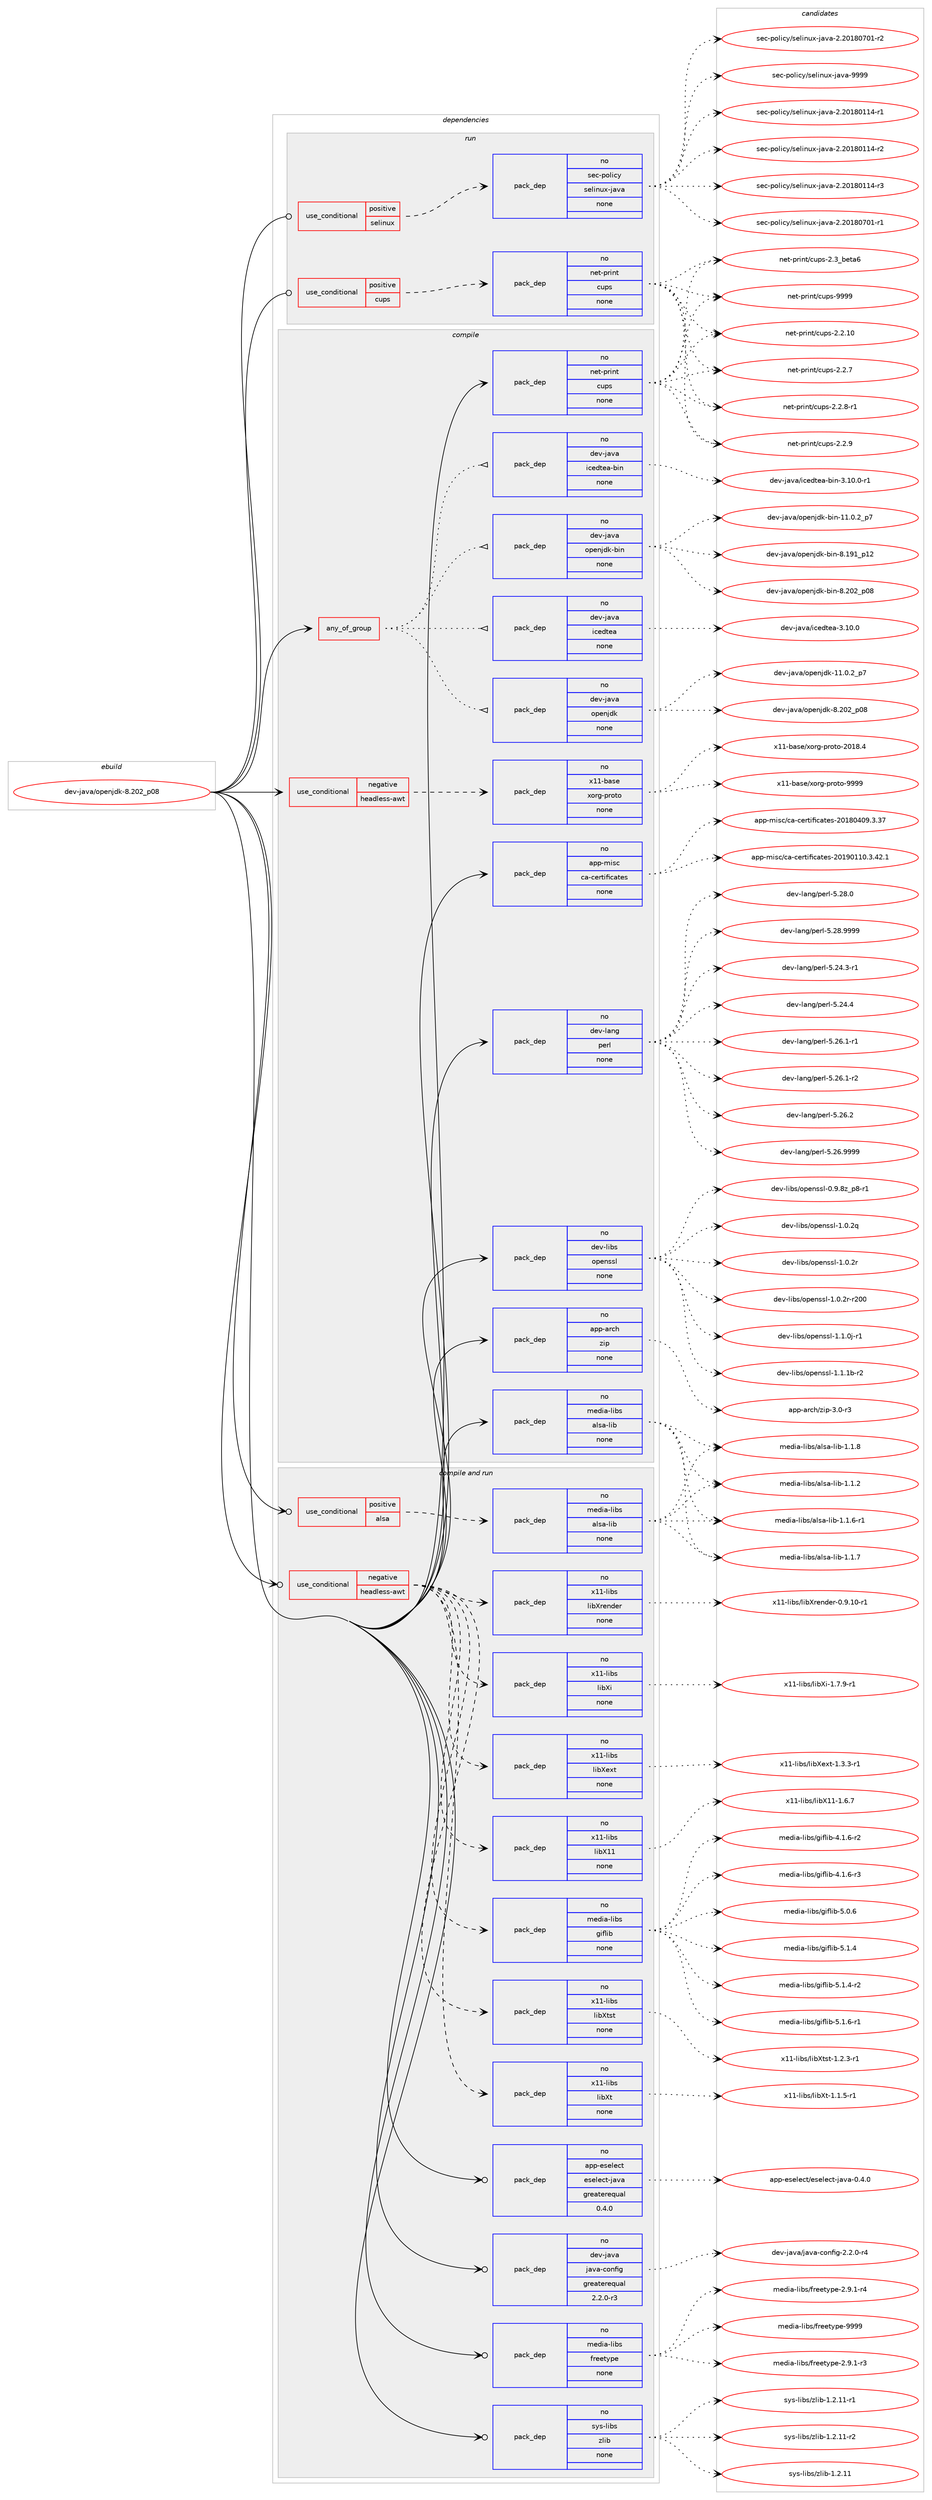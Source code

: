digraph prolog {

# *************
# Graph options
# *************

newrank=true;
concentrate=true;
compound=true;
graph [rankdir=LR,fontname=Helvetica,fontsize=10,ranksep=1.5];#, ranksep=2.5, nodesep=0.2];
edge  [arrowhead=vee];
node  [fontname=Helvetica,fontsize=10];

# **********
# The ebuild
# **********

subgraph cluster_leftcol {
color=gray;
rank=same;
label=<<i>ebuild</i>>;
id [label="dev-java/openjdk-8.202_p08", color=red, width=4, href="../dev-java/openjdk-8.202_p08.svg"];
}

# ****************
# The dependencies
# ****************

subgraph cluster_midcol {
color=gray;
label=<<i>dependencies</i>>;
subgraph cluster_compile {
fillcolor="#eeeeee";
style=filled;
label=<<i>compile</i>>;
subgraph any21895 {
dependency1356059 [label=<<TABLE BORDER="0" CELLBORDER="1" CELLSPACING="0" CELLPADDING="4"><TR><TD CELLPADDING="10">any_of_group</TD></TR></TABLE>>, shape=none, color=red];subgraph pack970479 {
dependency1356060 [label=<<TABLE BORDER="0" CELLBORDER="1" CELLSPACING="0" CELLPADDING="4" WIDTH="220"><TR><TD ROWSPAN="6" CELLPADDING="30">pack_dep</TD></TR><TR><TD WIDTH="110">no</TD></TR><TR><TD>dev-java</TD></TR><TR><TD>openjdk-bin</TD></TR><TR><TD>none</TD></TR><TR><TD></TD></TR></TABLE>>, shape=none, color=blue];
}
dependency1356059:e -> dependency1356060:w [weight=20,style="dotted",arrowhead="oinv"];
subgraph pack970480 {
dependency1356061 [label=<<TABLE BORDER="0" CELLBORDER="1" CELLSPACING="0" CELLPADDING="4" WIDTH="220"><TR><TD ROWSPAN="6" CELLPADDING="30">pack_dep</TD></TR><TR><TD WIDTH="110">no</TD></TR><TR><TD>dev-java</TD></TR><TR><TD>icedtea-bin</TD></TR><TR><TD>none</TD></TR><TR><TD></TD></TR></TABLE>>, shape=none, color=blue];
}
dependency1356059:e -> dependency1356061:w [weight=20,style="dotted",arrowhead="oinv"];
subgraph pack970481 {
dependency1356062 [label=<<TABLE BORDER="0" CELLBORDER="1" CELLSPACING="0" CELLPADDING="4" WIDTH="220"><TR><TD ROWSPAN="6" CELLPADDING="30">pack_dep</TD></TR><TR><TD WIDTH="110">no</TD></TR><TR><TD>dev-java</TD></TR><TR><TD>openjdk</TD></TR><TR><TD>none</TD></TR><TR><TD></TD></TR></TABLE>>, shape=none, color=blue];
}
dependency1356059:e -> dependency1356062:w [weight=20,style="dotted",arrowhead="oinv"];
subgraph pack970482 {
dependency1356063 [label=<<TABLE BORDER="0" CELLBORDER="1" CELLSPACING="0" CELLPADDING="4" WIDTH="220"><TR><TD ROWSPAN="6" CELLPADDING="30">pack_dep</TD></TR><TR><TD WIDTH="110">no</TD></TR><TR><TD>dev-java</TD></TR><TR><TD>icedtea</TD></TR><TR><TD>none</TD></TR><TR><TD></TD></TR></TABLE>>, shape=none, color=blue];
}
dependency1356059:e -> dependency1356063:w [weight=20,style="dotted",arrowhead="oinv"];
}
id:e -> dependency1356059:w [weight=20,style="solid",arrowhead="vee"];
subgraph cond363133 {
dependency1356064 [label=<<TABLE BORDER="0" CELLBORDER="1" CELLSPACING="0" CELLPADDING="4"><TR><TD ROWSPAN="3" CELLPADDING="10">use_conditional</TD></TR><TR><TD>negative</TD></TR><TR><TD>headless-awt</TD></TR></TABLE>>, shape=none, color=red];
subgraph pack970483 {
dependency1356065 [label=<<TABLE BORDER="0" CELLBORDER="1" CELLSPACING="0" CELLPADDING="4" WIDTH="220"><TR><TD ROWSPAN="6" CELLPADDING="30">pack_dep</TD></TR><TR><TD WIDTH="110">no</TD></TR><TR><TD>x11-base</TD></TR><TR><TD>xorg-proto</TD></TR><TR><TD>none</TD></TR><TR><TD></TD></TR></TABLE>>, shape=none, color=blue];
}
dependency1356064:e -> dependency1356065:w [weight=20,style="dashed",arrowhead="vee"];
}
id:e -> dependency1356064:w [weight=20,style="solid",arrowhead="vee"];
subgraph pack970484 {
dependency1356066 [label=<<TABLE BORDER="0" CELLBORDER="1" CELLSPACING="0" CELLPADDING="4" WIDTH="220"><TR><TD ROWSPAN="6" CELLPADDING="30">pack_dep</TD></TR><TR><TD WIDTH="110">no</TD></TR><TR><TD>app-arch</TD></TR><TR><TD>zip</TD></TR><TR><TD>none</TD></TR><TR><TD></TD></TR></TABLE>>, shape=none, color=blue];
}
id:e -> dependency1356066:w [weight=20,style="solid",arrowhead="vee"];
subgraph pack970485 {
dependency1356067 [label=<<TABLE BORDER="0" CELLBORDER="1" CELLSPACING="0" CELLPADDING="4" WIDTH="220"><TR><TD ROWSPAN="6" CELLPADDING="30">pack_dep</TD></TR><TR><TD WIDTH="110">no</TD></TR><TR><TD>app-misc</TD></TR><TR><TD>ca-certificates</TD></TR><TR><TD>none</TD></TR><TR><TD></TD></TR></TABLE>>, shape=none, color=blue];
}
id:e -> dependency1356067:w [weight=20,style="solid",arrowhead="vee"];
subgraph pack970486 {
dependency1356068 [label=<<TABLE BORDER="0" CELLBORDER="1" CELLSPACING="0" CELLPADDING="4" WIDTH="220"><TR><TD ROWSPAN="6" CELLPADDING="30">pack_dep</TD></TR><TR><TD WIDTH="110">no</TD></TR><TR><TD>dev-lang</TD></TR><TR><TD>perl</TD></TR><TR><TD>none</TD></TR><TR><TD></TD></TR></TABLE>>, shape=none, color=blue];
}
id:e -> dependency1356068:w [weight=20,style="solid",arrowhead="vee"];
subgraph pack970487 {
dependency1356069 [label=<<TABLE BORDER="0" CELLBORDER="1" CELLSPACING="0" CELLPADDING="4" WIDTH="220"><TR><TD ROWSPAN="6" CELLPADDING="30">pack_dep</TD></TR><TR><TD WIDTH="110">no</TD></TR><TR><TD>dev-libs</TD></TR><TR><TD>openssl</TD></TR><TR><TD>none</TD></TR><TR><TD></TD></TR></TABLE>>, shape=none, color=blue];
}
id:e -> dependency1356069:w [weight=20,style="solid",arrowhead="vee"];
subgraph pack970488 {
dependency1356070 [label=<<TABLE BORDER="0" CELLBORDER="1" CELLSPACING="0" CELLPADDING="4" WIDTH="220"><TR><TD ROWSPAN="6" CELLPADDING="30">pack_dep</TD></TR><TR><TD WIDTH="110">no</TD></TR><TR><TD>media-libs</TD></TR><TR><TD>alsa-lib</TD></TR><TR><TD>none</TD></TR><TR><TD></TD></TR></TABLE>>, shape=none, color=blue];
}
id:e -> dependency1356070:w [weight=20,style="solid",arrowhead="vee"];
subgraph pack970489 {
dependency1356071 [label=<<TABLE BORDER="0" CELLBORDER="1" CELLSPACING="0" CELLPADDING="4" WIDTH="220"><TR><TD ROWSPAN="6" CELLPADDING="30">pack_dep</TD></TR><TR><TD WIDTH="110">no</TD></TR><TR><TD>net-print</TD></TR><TR><TD>cups</TD></TR><TR><TD>none</TD></TR><TR><TD></TD></TR></TABLE>>, shape=none, color=blue];
}
id:e -> dependency1356071:w [weight=20,style="solid",arrowhead="vee"];
}
subgraph cluster_compileandrun {
fillcolor="#eeeeee";
style=filled;
label=<<i>compile and run</i>>;
subgraph cond363134 {
dependency1356072 [label=<<TABLE BORDER="0" CELLBORDER="1" CELLSPACING="0" CELLPADDING="4"><TR><TD ROWSPAN="3" CELLPADDING="10">use_conditional</TD></TR><TR><TD>negative</TD></TR><TR><TD>headless-awt</TD></TR></TABLE>>, shape=none, color=red];
subgraph pack970490 {
dependency1356073 [label=<<TABLE BORDER="0" CELLBORDER="1" CELLSPACING="0" CELLPADDING="4" WIDTH="220"><TR><TD ROWSPAN="6" CELLPADDING="30">pack_dep</TD></TR><TR><TD WIDTH="110">no</TD></TR><TR><TD>media-libs</TD></TR><TR><TD>giflib</TD></TR><TR><TD>none</TD></TR><TR><TD></TD></TR></TABLE>>, shape=none, color=blue];
}
dependency1356072:e -> dependency1356073:w [weight=20,style="dashed",arrowhead="vee"];
subgraph pack970491 {
dependency1356074 [label=<<TABLE BORDER="0" CELLBORDER="1" CELLSPACING="0" CELLPADDING="4" WIDTH="220"><TR><TD ROWSPAN="6" CELLPADDING="30">pack_dep</TD></TR><TR><TD WIDTH="110">no</TD></TR><TR><TD>x11-libs</TD></TR><TR><TD>libX11</TD></TR><TR><TD>none</TD></TR><TR><TD></TD></TR></TABLE>>, shape=none, color=blue];
}
dependency1356072:e -> dependency1356074:w [weight=20,style="dashed",arrowhead="vee"];
subgraph pack970492 {
dependency1356075 [label=<<TABLE BORDER="0" CELLBORDER="1" CELLSPACING="0" CELLPADDING="4" WIDTH="220"><TR><TD ROWSPAN="6" CELLPADDING="30">pack_dep</TD></TR><TR><TD WIDTH="110">no</TD></TR><TR><TD>x11-libs</TD></TR><TR><TD>libXext</TD></TR><TR><TD>none</TD></TR><TR><TD></TD></TR></TABLE>>, shape=none, color=blue];
}
dependency1356072:e -> dependency1356075:w [weight=20,style="dashed",arrowhead="vee"];
subgraph pack970493 {
dependency1356076 [label=<<TABLE BORDER="0" CELLBORDER="1" CELLSPACING="0" CELLPADDING="4" WIDTH="220"><TR><TD ROWSPAN="6" CELLPADDING="30">pack_dep</TD></TR><TR><TD WIDTH="110">no</TD></TR><TR><TD>x11-libs</TD></TR><TR><TD>libXi</TD></TR><TR><TD>none</TD></TR><TR><TD></TD></TR></TABLE>>, shape=none, color=blue];
}
dependency1356072:e -> dependency1356076:w [weight=20,style="dashed",arrowhead="vee"];
subgraph pack970494 {
dependency1356077 [label=<<TABLE BORDER="0" CELLBORDER="1" CELLSPACING="0" CELLPADDING="4" WIDTH="220"><TR><TD ROWSPAN="6" CELLPADDING="30">pack_dep</TD></TR><TR><TD WIDTH="110">no</TD></TR><TR><TD>x11-libs</TD></TR><TR><TD>libXrender</TD></TR><TR><TD>none</TD></TR><TR><TD></TD></TR></TABLE>>, shape=none, color=blue];
}
dependency1356072:e -> dependency1356077:w [weight=20,style="dashed",arrowhead="vee"];
subgraph pack970495 {
dependency1356078 [label=<<TABLE BORDER="0" CELLBORDER="1" CELLSPACING="0" CELLPADDING="4" WIDTH="220"><TR><TD ROWSPAN="6" CELLPADDING="30">pack_dep</TD></TR><TR><TD WIDTH="110">no</TD></TR><TR><TD>x11-libs</TD></TR><TR><TD>libXt</TD></TR><TR><TD>none</TD></TR><TR><TD></TD></TR></TABLE>>, shape=none, color=blue];
}
dependency1356072:e -> dependency1356078:w [weight=20,style="dashed",arrowhead="vee"];
subgraph pack970496 {
dependency1356079 [label=<<TABLE BORDER="0" CELLBORDER="1" CELLSPACING="0" CELLPADDING="4" WIDTH="220"><TR><TD ROWSPAN="6" CELLPADDING="30">pack_dep</TD></TR><TR><TD WIDTH="110">no</TD></TR><TR><TD>x11-libs</TD></TR><TR><TD>libXtst</TD></TR><TR><TD>none</TD></TR><TR><TD></TD></TR></TABLE>>, shape=none, color=blue];
}
dependency1356072:e -> dependency1356079:w [weight=20,style="dashed",arrowhead="vee"];
}
id:e -> dependency1356072:w [weight=20,style="solid",arrowhead="odotvee"];
subgraph cond363135 {
dependency1356080 [label=<<TABLE BORDER="0" CELLBORDER="1" CELLSPACING="0" CELLPADDING="4"><TR><TD ROWSPAN="3" CELLPADDING="10">use_conditional</TD></TR><TR><TD>positive</TD></TR><TR><TD>alsa</TD></TR></TABLE>>, shape=none, color=red];
subgraph pack970497 {
dependency1356081 [label=<<TABLE BORDER="0" CELLBORDER="1" CELLSPACING="0" CELLPADDING="4" WIDTH="220"><TR><TD ROWSPAN="6" CELLPADDING="30">pack_dep</TD></TR><TR><TD WIDTH="110">no</TD></TR><TR><TD>media-libs</TD></TR><TR><TD>alsa-lib</TD></TR><TR><TD>none</TD></TR><TR><TD></TD></TR></TABLE>>, shape=none, color=blue];
}
dependency1356080:e -> dependency1356081:w [weight=20,style="dashed",arrowhead="vee"];
}
id:e -> dependency1356080:w [weight=20,style="solid",arrowhead="odotvee"];
subgraph pack970498 {
dependency1356082 [label=<<TABLE BORDER="0" CELLBORDER="1" CELLSPACING="0" CELLPADDING="4" WIDTH="220"><TR><TD ROWSPAN="6" CELLPADDING="30">pack_dep</TD></TR><TR><TD WIDTH="110">no</TD></TR><TR><TD>app-eselect</TD></TR><TR><TD>eselect-java</TD></TR><TR><TD>greaterequal</TD></TR><TR><TD>0.4.0</TD></TR></TABLE>>, shape=none, color=blue];
}
id:e -> dependency1356082:w [weight=20,style="solid",arrowhead="odotvee"];
subgraph pack970499 {
dependency1356083 [label=<<TABLE BORDER="0" CELLBORDER="1" CELLSPACING="0" CELLPADDING="4" WIDTH="220"><TR><TD ROWSPAN="6" CELLPADDING="30">pack_dep</TD></TR><TR><TD WIDTH="110">no</TD></TR><TR><TD>dev-java</TD></TR><TR><TD>java-config</TD></TR><TR><TD>greaterequal</TD></TR><TR><TD>2.2.0-r3</TD></TR></TABLE>>, shape=none, color=blue];
}
id:e -> dependency1356083:w [weight=20,style="solid",arrowhead="odotvee"];
subgraph pack970500 {
dependency1356084 [label=<<TABLE BORDER="0" CELLBORDER="1" CELLSPACING="0" CELLPADDING="4" WIDTH="220"><TR><TD ROWSPAN="6" CELLPADDING="30">pack_dep</TD></TR><TR><TD WIDTH="110">no</TD></TR><TR><TD>media-libs</TD></TR><TR><TD>freetype</TD></TR><TR><TD>none</TD></TR><TR><TD></TD></TR></TABLE>>, shape=none, color=blue];
}
id:e -> dependency1356084:w [weight=20,style="solid",arrowhead="odotvee"];
subgraph pack970501 {
dependency1356085 [label=<<TABLE BORDER="0" CELLBORDER="1" CELLSPACING="0" CELLPADDING="4" WIDTH="220"><TR><TD ROWSPAN="6" CELLPADDING="30">pack_dep</TD></TR><TR><TD WIDTH="110">no</TD></TR><TR><TD>sys-libs</TD></TR><TR><TD>zlib</TD></TR><TR><TD>none</TD></TR><TR><TD></TD></TR></TABLE>>, shape=none, color=blue];
}
id:e -> dependency1356085:w [weight=20,style="solid",arrowhead="odotvee"];
}
subgraph cluster_run {
fillcolor="#eeeeee";
style=filled;
label=<<i>run</i>>;
subgraph cond363136 {
dependency1356086 [label=<<TABLE BORDER="0" CELLBORDER="1" CELLSPACING="0" CELLPADDING="4"><TR><TD ROWSPAN="3" CELLPADDING="10">use_conditional</TD></TR><TR><TD>positive</TD></TR><TR><TD>cups</TD></TR></TABLE>>, shape=none, color=red];
subgraph pack970502 {
dependency1356087 [label=<<TABLE BORDER="0" CELLBORDER="1" CELLSPACING="0" CELLPADDING="4" WIDTH="220"><TR><TD ROWSPAN="6" CELLPADDING="30">pack_dep</TD></TR><TR><TD WIDTH="110">no</TD></TR><TR><TD>net-print</TD></TR><TR><TD>cups</TD></TR><TR><TD>none</TD></TR><TR><TD></TD></TR></TABLE>>, shape=none, color=blue];
}
dependency1356086:e -> dependency1356087:w [weight=20,style="dashed",arrowhead="vee"];
}
id:e -> dependency1356086:w [weight=20,style="solid",arrowhead="odot"];
subgraph cond363137 {
dependency1356088 [label=<<TABLE BORDER="0" CELLBORDER="1" CELLSPACING="0" CELLPADDING="4"><TR><TD ROWSPAN="3" CELLPADDING="10">use_conditional</TD></TR><TR><TD>positive</TD></TR><TR><TD>selinux</TD></TR></TABLE>>, shape=none, color=red];
subgraph pack970503 {
dependency1356089 [label=<<TABLE BORDER="0" CELLBORDER="1" CELLSPACING="0" CELLPADDING="4" WIDTH="220"><TR><TD ROWSPAN="6" CELLPADDING="30">pack_dep</TD></TR><TR><TD WIDTH="110">no</TD></TR><TR><TD>sec-policy</TD></TR><TR><TD>selinux-java</TD></TR><TR><TD>none</TD></TR><TR><TD></TD></TR></TABLE>>, shape=none, color=blue];
}
dependency1356088:e -> dependency1356089:w [weight=20,style="dashed",arrowhead="vee"];
}
id:e -> dependency1356088:w [weight=20,style="solid",arrowhead="odot"];
}
}

# **************
# The candidates
# **************

subgraph cluster_choices {
rank=same;
color=gray;
label=<<i>candidates</i>>;

subgraph choice970479 {
color=black;
nodesep=1;
choice100101118451069711897471111121011101061001074598105110454949464846509511255 [label="dev-java/openjdk-bin-11.0.2_p7", color=red, width=4,href="../dev-java/openjdk-bin-11.0.2_p7.svg"];
choice100101118451069711897471111121011101061001074598105110455646495749951124950 [label="dev-java/openjdk-bin-8.191_p12", color=red, width=4,href="../dev-java/openjdk-bin-8.191_p12.svg"];
choice100101118451069711897471111121011101061001074598105110455646504850951124856 [label="dev-java/openjdk-bin-8.202_p08", color=red, width=4,href="../dev-java/openjdk-bin-8.202_p08.svg"];
dependency1356060:e -> choice100101118451069711897471111121011101061001074598105110454949464846509511255:w [style=dotted,weight="100"];
dependency1356060:e -> choice100101118451069711897471111121011101061001074598105110455646495749951124950:w [style=dotted,weight="100"];
dependency1356060:e -> choice100101118451069711897471111121011101061001074598105110455646504850951124856:w [style=dotted,weight="100"];
}
subgraph choice970480 {
color=black;
nodesep=1;
choice1001011184510697118974710599101100116101974598105110455146494846484511449 [label="dev-java/icedtea-bin-3.10.0-r1", color=red, width=4,href="../dev-java/icedtea-bin-3.10.0-r1.svg"];
dependency1356061:e -> choice1001011184510697118974710599101100116101974598105110455146494846484511449:w [style=dotted,weight="100"];
}
subgraph choice970481 {
color=black;
nodesep=1;
choice10010111845106971189747111112101110106100107454949464846509511255 [label="dev-java/openjdk-11.0.2_p7", color=red, width=4,href="../dev-java/openjdk-11.0.2_p7.svg"];
choice10010111845106971189747111112101110106100107455646504850951124856 [label="dev-java/openjdk-8.202_p08", color=red, width=4,href="../dev-java/openjdk-8.202_p08.svg"];
dependency1356062:e -> choice10010111845106971189747111112101110106100107454949464846509511255:w [style=dotted,weight="100"];
dependency1356062:e -> choice10010111845106971189747111112101110106100107455646504850951124856:w [style=dotted,weight="100"];
}
subgraph choice970482 {
color=black;
nodesep=1;
choice10010111845106971189747105991011001161019745514649484648 [label="dev-java/icedtea-3.10.0", color=red, width=4,href="../dev-java/icedtea-3.10.0.svg"];
dependency1356063:e -> choice10010111845106971189747105991011001161019745514649484648:w [style=dotted,weight="100"];
}
subgraph choice970483 {
color=black;
nodesep=1;
choice1204949459897115101471201111141034511211411111611145504849564652 [label="x11-base/xorg-proto-2018.4", color=red, width=4,href="../x11-base/xorg-proto-2018.4.svg"];
choice120494945989711510147120111114103451121141111161114557575757 [label="x11-base/xorg-proto-9999", color=red, width=4,href="../x11-base/xorg-proto-9999.svg"];
dependency1356065:e -> choice1204949459897115101471201111141034511211411111611145504849564652:w [style=dotted,weight="100"];
dependency1356065:e -> choice120494945989711510147120111114103451121141111161114557575757:w [style=dotted,weight="100"];
}
subgraph choice970484 {
color=black;
nodesep=1;
choice9711211245971149910447122105112455146484511451 [label="app-arch/zip-3.0-r3", color=red, width=4,href="../app-arch/zip-3.0-r3.svg"];
dependency1356066:e -> choice9711211245971149910447122105112455146484511451:w [style=dotted,weight="100"];
}
subgraph choice970485 {
color=black;
nodesep=1;
choice971121124510910511599479997459910111411610510210599971161011154550484956485248574651465155 [label="app-misc/ca-certificates-20180409.3.37", color=red, width=4,href="../app-misc/ca-certificates-20180409.3.37.svg"];
choice9711211245109105115994799974599101114116105102105999711610111545504849574849494846514652504649 [label="app-misc/ca-certificates-20190110.3.42.1", color=red, width=4,href="../app-misc/ca-certificates-20190110.3.42.1.svg"];
dependency1356067:e -> choice971121124510910511599479997459910111411610510210599971161011154550484956485248574651465155:w [style=dotted,weight="100"];
dependency1356067:e -> choice9711211245109105115994799974599101114116105102105999711610111545504849574849494846514652504649:w [style=dotted,weight="100"];
}
subgraph choice970486 {
color=black;
nodesep=1;
choice100101118451089711010347112101114108455346505246514511449 [label="dev-lang/perl-5.24.3-r1", color=red, width=4,href="../dev-lang/perl-5.24.3-r1.svg"];
choice10010111845108971101034711210111410845534650524652 [label="dev-lang/perl-5.24.4", color=red, width=4,href="../dev-lang/perl-5.24.4.svg"];
choice100101118451089711010347112101114108455346505446494511449 [label="dev-lang/perl-5.26.1-r1", color=red, width=4,href="../dev-lang/perl-5.26.1-r1.svg"];
choice100101118451089711010347112101114108455346505446494511450 [label="dev-lang/perl-5.26.1-r2", color=red, width=4,href="../dev-lang/perl-5.26.1-r2.svg"];
choice10010111845108971101034711210111410845534650544650 [label="dev-lang/perl-5.26.2", color=red, width=4,href="../dev-lang/perl-5.26.2.svg"];
choice10010111845108971101034711210111410845534650544657575757 [label="dev-lang/perl-5.26.9999", color=red, width=4,href="../dev-lang/perl-5.26.9999.svg"];
choice10010111845108971101034711210111410845534650564648 [label="dev-lang/perl-5.28.0", color=red, width=4,href="../dev-lang/perl-5.28.0.svg"];
choice10010111845108971101034711210111410845534650564657575757 [label="dev-lang/perl-5.28.9999", color=red, width=4,href="../dev-lang/perl-5.28.9999.svg"];
dependency1356068:e -> choice100101118451089711010347112101114108455346505246514511449:w [style=dotted,weight="100"];
dependency1356068:e -> choice10010111845108971101034711210111410845534650524652:w [style=dotted,weight="100"];
dependency1356068:e -> choice100101118451089711010347112101114108455346505446494511449:w [style=dotted,weight="100"];
dependency1356068:e -> choice100101118451089711010347112101114108455346505446494511450:w [style=dotted,weight="100"];
dependency1356068:e -> choice10010111845108971101034711210111410845534650544650:w [style=dotted,weight="100"];
dependency1356068:e -> choice10010111845108971101034711210111410845534650544657575757:w [style=dotted,weight="100"];
dependency1356068:e -> choice10010111845108971101034711210111410845534650564648:w [style=dotted,weight="100"];
dependency1356068:e -> choice10010111845108971101034711210111410845534650564657575757:w [style=dotted,weight="100"];
}
subgraph choice970487 {
color=black;
nodesep=1;
choice10010111845108105981154711111210111011511510845484657465612295112564511449 [label="dev-libs/openssl-0.9.8z_p8-r1", color=red, width=4,href="../dev-libs/openssl-0.9.8z_p8-r1.svg"];
choice100101118451081059811547111112101110115115108454946484650113 [label="dev-libs/openssl-1.0.2q", color=red, width=4,href="../dev-libs/openssl-1.0.2q.svg"];
choice100101118451081059811547111112101110115115108454946484650114 [label="dev-libs/openssl-1.0.2r", color=red, width=4,href="../dev-libs/openssl-1.0.2r.svg"];
choice10010111845108105981154711111210111011511510845494648465011445114504848 [label="dev-libs/openssl-1.0.2r-r200", color=red, width=4,href="../dev-libs/openssl-1.0.2r-r200.svg"];
choice1001011184510810598115471111121011101151151084549464946481064511449 [label="dev-libs/openssl-1.1.0j-r1", color=red, width=4,href="../dev-libs/openssl-1.1.0j-r1.svg"];
choice100101118451081059811547111112101110115115108454946494649984511450 [label="dev-libs/openssl-1.1.1b-r2", color=red, width=4,href="../dev-libs/openssl-1.1.1b-r2.svg"];
dependency1356069:e -> choice10010111845108105981154711111210111011511510845484657465612295112564511449:w [style=dotted,weight="100"];
dependency1356069:e -> choice100101118451081059811547111112101110115115108454946484650113:w [style=dotted,weight="100"];
dependency1356069:e -> choice100101118451081059811547111112101110115115108454946484650114:w [style=dotted,weight="100"];
dependency1356069:e -> choice10010111845108105981154711111210111011511510845494648465011445114504848:w [style=dotted,weight="100"];
dependency1356069:e -> choice1001011184510810598115471111121011101151151084549464946481064511449:w [style=dotted,weight="100"];
dependency1356069:e -> choice100101118451081059811547111112101110115115108454946494649984511450:w [style=dotted,weight="100"];
}
subgraph choice970488 {
color=black;
nodesep=1;
choice1091011001059745108105981154797108115974510810598454946494650 [label="media-libs/alsa-lib-1.1.2", color=red, width=4,href="../media-libs/alsa-lib-1.1.2.svg"];
choice10910110010597451081059811547971081159745108105984549464946544511449 [label="media-libs/alsa-lib-1.1.6-r1", color=red, width=4,href="../media-libs/alsa-lib-1.1.6-r1.svg"];
choice1091011001059745108105981154797108115974510810598454946494655 [label="media-libs/alsa-lib-1.1.7", color=red, width=4,href="../media-libs/alsa-lib-1.1.7.svg"];
choice1091011001059745108105981154797108115974510810598454946494656 [label="media-libs/alsa-lib-1.1.8", color=red, width=4,href="../media-libs/alsa-lib-1.1.8.svg"];
dependency1356070:e -> choice1091011001059745108105981154797108115974510810598454946494650:w [style=dotted,weight="100"];
dependency1356070:e -> choice10910110010597451081059811547971081159745108105984549464946544511449:w [style=dotted,weight="100"];
dependency1356070:e -> choice1091011001059745108105981154797108115974510810598454946494655:w [style=dotted,weight="100"];
dependency1356070:e -> choice1091011001059745108105981154797108115974510810598454946494656:w [style=dotted,weight="100"];
}
subgraph choice970489 {
color=black;
nodesep=1;
choice11010111645112114105110116479911711211545504650464948 [label="net-print/cups-2.2.10", color=red, width=4,href="../net-print/cups-2.2.10.svg"];
choice110101116451121141051101164799117112115455046504655 [label="net-print/cups-2.2.7", color=red, width=4,href="../net-print/cups-2.2.7.svg"];
choice1101011164511211410511011647991171121154550465046564511449 [label="net-print/cups-2.2.8-r1", color=red, width=4,href="../net-print/cups-2.2.8-r1.svg"];
choice110101116451121141051101164799117112115455046504657 [label="net-print/cups-2.2.9", color=red, width=4,href="../net-print/cups-2.2.9.svg"];
choice1101011164511211410511011647991171121154550465195981011169754 [label="net-print/cups-2.3_beta6", color=red, width=4,href="../net-print/cups-2.3_beta6.svg"];
choice1101011164511211410511011647991171121154557575757 [label="net-print/cups-9999", color=red, width=4,href="../net-print/cups-9999.svg"];
dependency1356071:e -> choice11010111645112114105110116479911711211545504650464948:w [style=dotted,weight="100"];
dependency1356071:e -> choice110101116451121141051101164799117112115455046504655:w [style=dotted,weight="100"];
dependency1356071:e -> choice1101011164511211410511011647991171121154550465046564511449:w [style=dotted,weight="100"];
dependency1356071:e -> choice110101116451121141051101164799117112115455046504657:w [style=dotted,weight="100"];
dependency1356071:e -> choice1101011164511211410511011647991171121154550465195981011169754:w [style=dotted,weight="100"];
dependency1356071:e -> choice1101011164511211410511011647991171121154557575757:w [style=dotted,weight="100"];
}
subgraph choice970490 {
color=black;
nodesep=1;
choice10910110010597451081059811547103105102108105984552464946544511450 [label="media-libs/giflib-4.1.6-r2", color=red, width=4,href="../media-libs/giflib-4.1.6-r2.svg"];
choice10910110010597451081059811547103105102108105984552464946544511451 [label="media-libs/giflib-4.1.6-r3", color=red, width=4,href="../media-libs/giflib-4.1.6-r3.svg"];
choice1091011001059745108105981154710310510210810598455346484654 [label="media-libs/giflib-5.0.6", color=red, width=4,href="../media-libs/giflib-5.0.6.svg"];
choice1091011001059745108105981154710310510210810598455346494652 [label="media-libs/giflib-5.1.4", color=red, width=4,href="../media-libs/giflib-5.1.4.svg"];
choice10910110010597451081059811547103105102108105984553464946524511450 [label="media-libs/giflib-5.1.4-r2", color=red, width=4,href="../media-libs/giflib-5.1.4-r2.svg"];
choice10910110010597451081059811547103105102108105984553464946544511449 [label="media-libs/giflib-5.1.6-r1", color=red, width=4,href="../media-libs/giflib-5.1.6-r1.svg"];
dependency1356073:e -> choice10910110010597451081059811547103105102108105984552464946544511450:w [style=dotted,weight="100"];
dependency1356073:e -> choice10910110010597451081059811547103105102108105984552464946544511451:w [style=dotted,weight="100"];
dependency1356073:e -> choice1091011001059745108105981154710310510210810598455346484654:w [style=dotted,weight="100"];
dependency1356073:e -> choice1091011001059745108105981154710310510210810598455346494652:w [style=dotted,weight="100"];
dependency1356073:e -> choice10910110010597451081059811547103105102108105984553464946524511450:w [style=dotted,weight="100"];
dependency1356073:e -> choice10910110010597451081059811547103105102108105984553464946544511449:w [style=dotted,weight="100"];
}
subgraph choice970491 {
color=black;
nodesep=1;
choice120494945108105981154710810598884949454946544655 [label="x11-libs/libX11-1.6.7", color=red, width=4,href="../x11-libs/libX11-1.6.7.svg"];
dependency1356074:e -> choice120494945108105981154710810598884949454946544655:w [style=dotted,weight="100"];
}
subgraph choice970492 {
color=black;
nodesep=1;
choice120494945108105981154710810598881011201164549465146514511449 [label="x11-libs/libXext-1.3.3-r1", color=red, width=4,href="../x11-libs/libXext-1.3.3-r1.svg"];
dependency1356075:e -> choice120494945108105981154710810598881011201164549465146514511449:w [style=dotted,weight="100"];
}
subgraph choice970493 {
color=black;
nodesep=1;
choice120494945108105981154710810598881054549465546574511449 [label="x11-libs/libXi-1.7.9-r1", color=red, width=4,href="../x11-libs/libXi-1.7.9-r1.svg"];
dependency1356076:e -> choice120494945108105981154710810598881054549465546574511449:w [style=dotted,weight="100"];
}
subgraph choice970494 {
color=black;
nodesep=1;
choice12049494510810598115471081059888114101110100101114454846574649484511449 [label="x11-libs/libXrender-0.9.10-r1", color=red, width=4,href="../x11-libs/libXrender-0.9.10-r1.svg"];
dependency1356077:e -> choice12049494510810598115471081059888114101110100101114454846574649484511449:w [style=dotted,weight="100"];
}
subgraph choice970495 {
color=black;
nodesep=1;
choice120494945108105981154710810598881164549464946534511449 [label="x11-libs/libXt-1.1.5-r1", color=red, width=4,href="../x11-libs/libXt-1.1.5-r1.svg"];
dependency1356078:e -> choice120494945108105981154710810598881164549464946534511449:w [style=dotted,weight="100"];
}
subgraph choice970496 {
color=black;
nodesep=1;
choice120494945108105981154710810598881161151164549465046514511449 [label="x11-libs/libXtst-1.2.3-r1", color=red, width=4,href="../x11-libs/libXtst-1.2.3-r1.svg"];
dependency1356079:e -> choice120494945108105981154710810598881161151164549465046514511449:w [style=dotted,weight="100"];
}
subgraph choice970497 {
color=black;
nodesep=1;
choice1091011001059745108105981154797108115974510810598454946494650 [label="media-libs/alsa-lib-1.1.2", color=red, width=4,href="../media-libs/alsa-lib-1.1.2.svg"];
choice10910110010597451081059811547971081159745108105984549464946544511449 [label="media-libs/alsa-lib-1.1.6-r1", color=red, width=4,href="../media-libs/alsa-lib-1.1.6-r1.svg"];
choice1091011001059745108105981154797108115974510810598454946494655 [label="media-libs/alsa-lib-1.1.7", color=red, width=4,href="../media-libs/alsa-lib-1.1.7.svg"];
choice1091011001059745108105981154797108115974510810598454946494656 [label="media-libs/alsa-lib-1.1.8", color=red, width=4,href="../media-libs/alsa-lib-1.1.8.svg"];
dependency1356081:e -> choice1091011001059745108105981154797108115974510810598454946494650:w [style=dotted,weight="100"];
dependency1356081:e -> choice10910110010597451081059811547971081159745108105984549464946544511449:w [style=dotted,weight="100"];
dependency1356081:e -> choice1091011001059745108105981154797108115974510810598454946494655:w [style=dotted,weight="100"];
dependency1356081:e -> choice1091011001059745108105981154797108115974510810598454946494656:w [style=dotted,weight="100"];
}
subgraph choice970498 {
color=black;
nodesep=1;
choice9711211245101115101108101991164710111510110810199116451069711897454846524648 [label="app-eselect/eselect-java-0.4.0", color=red, width=4,href="../app-eselect/eselect-java-0.4.0.svg"];
dependency1356082:e -> choice9711211245101115101108101991164710111510110810199116451069711897454846524648:w [style=dotted,weight="100"];
}
subgraph choice970499 {
color=black;
nodesep=1;
choice10010111845106971189747106971189745991111101021051034550465046484511452 [label="dev-java/java-config-2.2.0-r4", color=red, width=4,href="../dev-java/java-config-2.2.0-r4.svg"];
dependency1356083:e -> choice10010111845106971189747106971189745991111101021051034550465046484511452:w [style=dotted,weight="100"];
}
subgraph choice970500 {
color=black;
nodesep=1;
choice109101100105974510810598115471021141011011161211121014550465746494511451 [label="media-libs/freetype-2.9.1-r3", color=red, width=4,href="../media-libs/freetype-2.9.1-r3.svg"];
choice109101100105974510810598115471021141011011161211121014550465746494511452 [label="media-libs/freetype-2.9.1-r4", color=red, width=4,href="../media-libs/freetype-2.9.1-r4.svg"];
choice109101100105974510810598115471021141011011161211121014557575757 [label="media-libs/freetype-9999", color=red, width=4,href="../media-libs/freetype-9999.svg"];
dependency1356084:e -> choice109101100105974510810598115471021141011011161211121014550465746494511451:w [style=dotted,weight="100"];
dependency1356084:e -> choice109101100105974510810598115471021141011011161211121014550465746494511452:w [style=dotted,weight="100"];
dependency1356084:e -> choice109101100105974510810598115471021141011011161211121014557575757:w [style=dotted,weight="100"];
}
subgraph choice970501 {
color=black;
nodesep=1;
choice1151211154510810598115471221081059845494650464949 [label="sys-libs/zlib-1.2.11", color=red, width=4,href="../sys-libs/zlib-1.2.11.svg"];
choice11512111545108105981154712210810598454946504649494511449 [label="sys-libs/zlib-1.2.11-r1", color=red, width=4,href="../sys-libs/zlib-1.2.11-r1.svg"];
choice11512111545108105981154712210810598454946504649494511450 [label="sys-libs/zlib-1.2.11-r2", color=red, width=4,href="../sys-libs/zlib-1.2.11-r2.svg"];
dependency1356085:e -> choice1151211154510810598115471221081059845494650464949:w [style=dotted,weight="100"];
dependency1356085:e -> choice11512111545108105981154712210810598454946504649494511449:w [style=dotted,weight="100"];
dependency1356085:e -> choice11512111545108105981154712210810598454946504649494511450:w [style=dotted,weight="100"];
}
subgraph choice970502 {
color=black;
nodesep=1;
choice11010111645112114105110116479911711211545504650464948 [label="net-print/cups-2.2.10", color=red, width=4,href="../net-print/cups-2.2.10.svg"];
choice110101116451121141051101164799117112115455046504655 [label="net-print/cups-2.2.7", color=red, width=4,href="../net-print/cups-2.2.7.svg"];
choice1101011164511211410511011647991171121154550465046564511449 [label="net-print/cups-2.2.8-r1", color=red, width=4,href="../net-print/cups-2.2.8-r1.svg"];
choice110101116451121141051101164799117112115455046504657 [label="net-print/cups-2.2.9", color=red, width=4,href="../net-print/cups-2.2.9.svg"];
choice1101011164511211410511011647991171121154550465195981011169754 [label="net-print/cups-2.3_beta6", color=red, width=4,href="../net-print/cups-2.3_beta6.svg"];
choice1101011164511211410511011647991171121154557575757 [label="net-print/cups-9999", color=red, width=4,href="../net-print/cups-9999.svg"];
dependency1356087:e -> choice11010111645112114105110116479911711211545504650464948:w [style=dotted,weight="100"];
dependency1356087:e -> choice110101116451121141051101164799117112115455046504655:w [style=dotted,weight="100"];
dependency1356087:e -> choice1101011164511211410511011647991171121154550465046564511449:w [style=dotted,weight="100"];
dependency1356087:e -> choice110101116451121141051101164799117112115455046504657:w [style=dotted,weight="100"];
dependency1356087:e -> choice1101011164511211410511011647991171121154550465195981011169754:w [style=dotted,weight="100"];
dependency1356087:e -> choice1101011164511211410511011647991171121154557575757:w [style=dotted,weight="100"];
}
subgraph choice970503 {
color=black;
nodesep=1;
choice1151019945112111108105991214711510110810511011712045106971189745504650484956484949524511449 [label="sec-policy/selinux-java-2.20180114-r1", color=red, width=4,href="../sec-policy/selinux-java-2.20180114-r1.svg"];
choice1151019945112111108105991214711510110810511011712045106971189745504650484956484949524511450 [label="sec-policy/selinux-java-2.20180114-r2", color=red, width=4,href="../sec-policy/selinux-java-2.20180114-r2.svg"];
choice1151019945112111108105991214711510110810511011712045106971189745504650484956484949524511451 [label="sec-policy/selinux-java-2.20180114-r3", color=red, width=4,href="../sec-policy/selinux-java-2.20180114-r3.svg"];
choice1151019945112111108105991214711510110810511011712045106971189745504650484956485548494511449 [label="sec-policy/selinux-java-2.20180701-r1", color=red, width=4,href="../sec-policy/selinux-java-2.20180701-r1.svg"];
choice1151019945112111108105991214711510110810511011712045106971189745504650484956485548494511450 [label="sec-policy/selinux-java-2.20180701-r2", color=red, width=4,href="../sec-policy/selinux-java-2.20180701-r2.svg"];
choice115101994511211110810599121471151011081051101171204510697118974557575757 [label="sec-policy/selinux-java-9999", color=red, width=4,href="../sec-policy/selinux-java-9999.svg"];
dependency1356089:e -> choice1151019945112111108105991214711510110810511011712045106971189745504650484956484949524511449:w [style=dotted,weight="100"];
dependency1356089:e -> choice1151019945112111108105991214711510110810511011712045106971189745504650484956484949524511450:w [style=dotted,weight="100"];
dependency1356089:e -> choice1151019945112111108105991214711510110810511011712045106971189745504650484956484949524511451:w [style=dotted,weight="100"];
dependency1356089:e -> choice1151019945112111108105991214711510110810511011712045106971189745504650484956485548494511449:w [style=dotted,weight="100"];
dependency1356089:e -> choice1151019945112111108105991214711510110810511011712045106971189745504650484956485548494511450:w [style=dotted,weight="100"];
dependency1356089:e -> choice115101994511211110810599121471151011081051101171204510697118974557575757:w [style=dotted,weight="100"];
}
}

}
